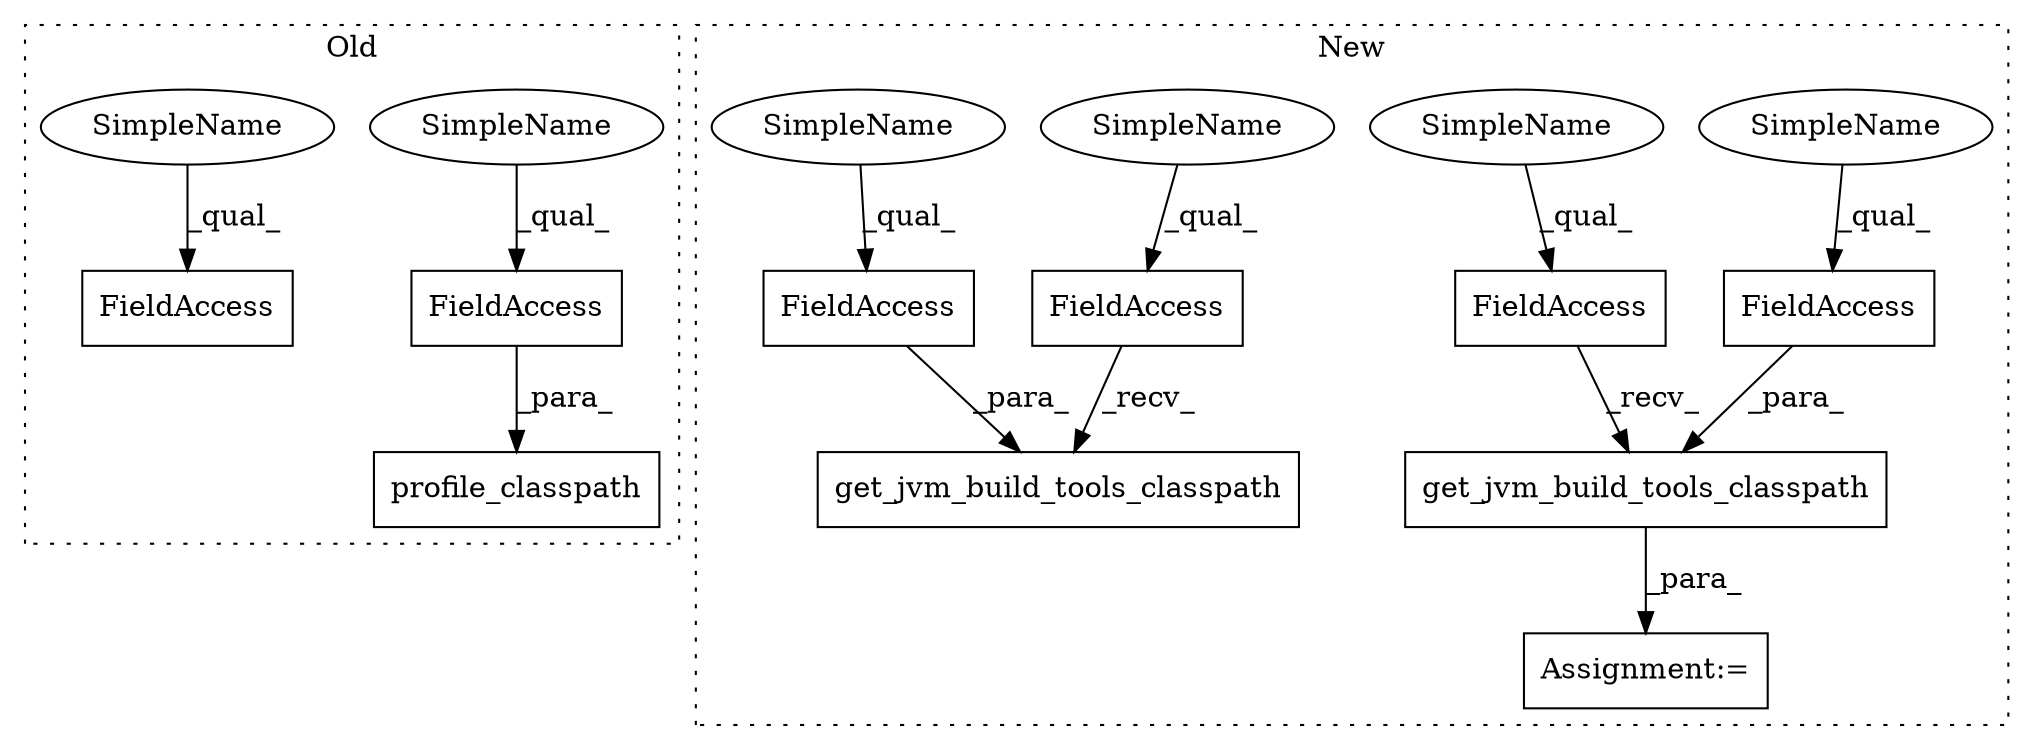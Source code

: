 digraph G {
subgraph cluster0 {
1 [label="profile_classpath" a="32" s="8473,8535" l="18,1" shape="box"];
5 [label="FieldAccess" a="22" s="8491" l="18" shape="box"];
7 [label="FieldAccess" a="22" s="9801" l="17" shape="box"];
11 [label="SimpleName" a="42" s="8491" l="4" shape="ellipse"];
12 [label="SimpleName" a="42" s="9801" l="4" shape="ellipse"];
label = "Old";
style="dotted";
}
subgraph cluster1 {
2 [label="get_jvm_build_tools_classpath" a="32" s="8669,8720" l="30,1" shape="box"];
3 [label="FieldAccess" a="22" s="8647" l="21" shape="box"];
4 [label="FieldAccess" a="22" s="8699" l="21" shape="box"];
6 [label="Assignment:=" a="7" s="8646" l="1" shape="box"];
8 [label="FieldAccess" a="22" s="10012" l="21" shape="box"];
9 [label="get_jvm_build_tools_classpath" a="32" s="10034,10090" l="30,1" shape="box"];
10 [label="FieldAccess" a="22" s="10064" l="26" shape="box"];
13 [label="SimpleName" a="42" s="8699" l="4" shape="ellipse"];
14 [label="SimpleName" a="42" s="10064" l="4" shape="ellipse"];
15 [label="SimpleName" a="42" s="8647" l="4" shape="ellipse"];
16 [label="SimpleName" a="42" s="10012" l="4" shape="ellipse"];
label = "New";
style="dotted";
}
2 -> 6 [label="_para_"];
3 -> 2 [label="_recv_"];
4 -> 2 [label="_para_"];
5 -> 1 [label="_para_"];
8 -> 9 [label="_recv_"];
10 -> 9 [label="_para_"];
11 -> 5 [label="_qual_"];
12 -> 7 [label="_qual_"];
13 -> 4 [label="_qual_"];
14 -> 10 [label="_qual_"];
15 -> 3 [label="_qual_"];
16 -> 8 [label="_qual_"];
}